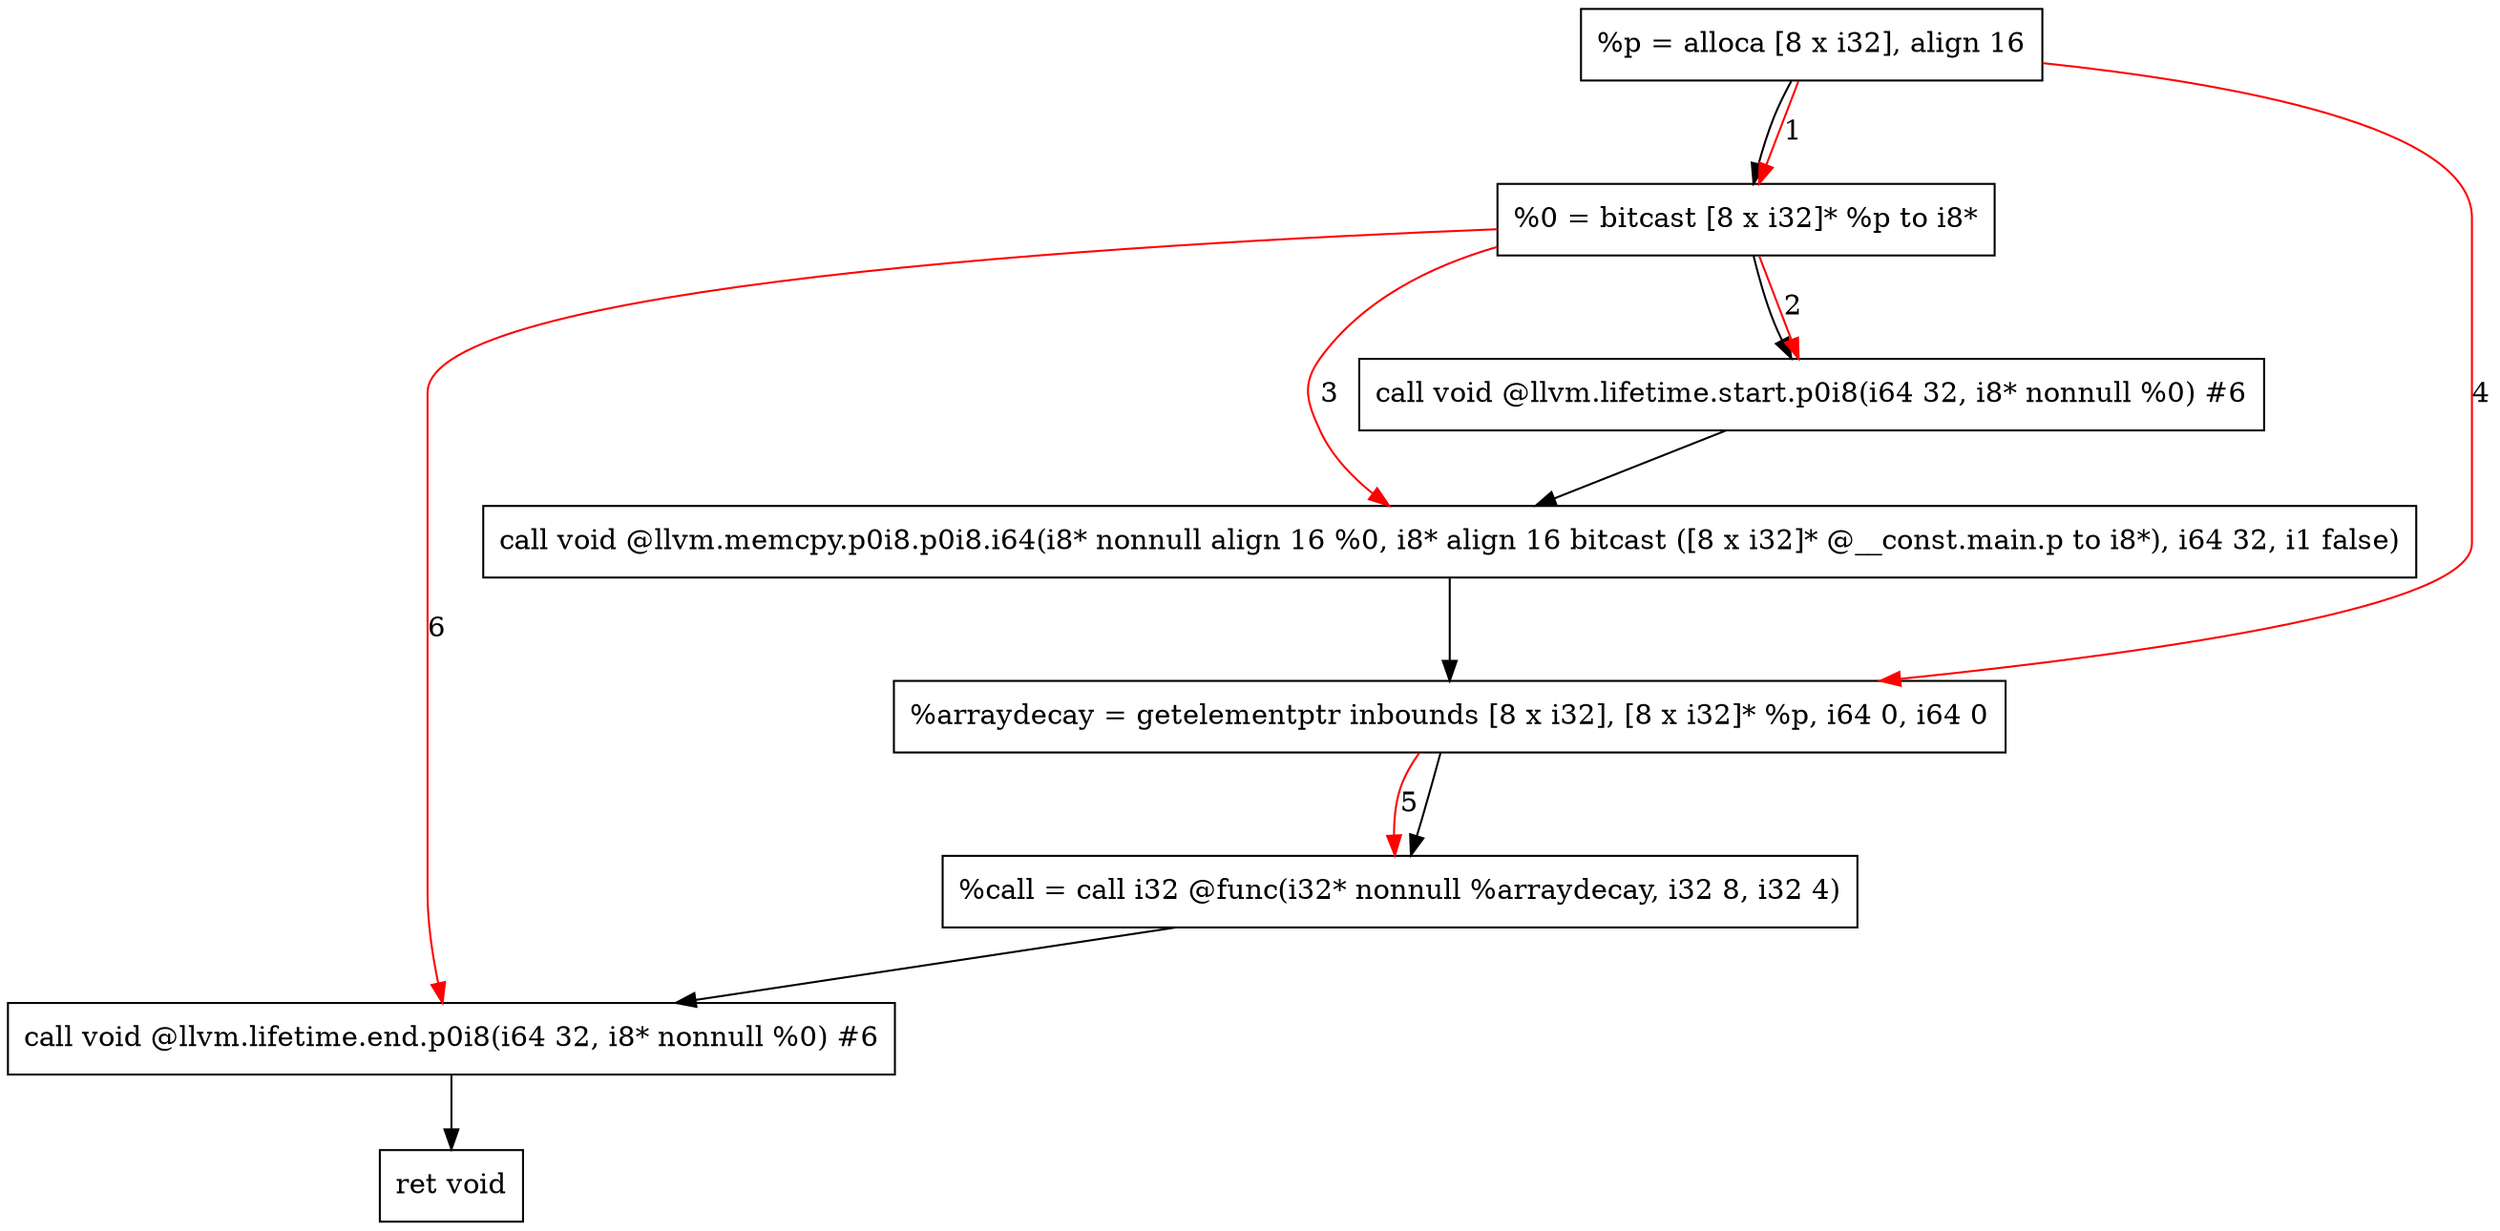 digraph "CDFG for'main' function" {
	Node0x55568afc2168[shape=record, label="  %p = alloca [8 x i32], align 16"]
	Node0x55568afc1fe8[shape=record, label="  %0 = bitcast [8 x i32]* %p to i8*"]
	Node0x55568afd9958[shape=record, label="  call void @llvm.lifetime.start.p0i8(i64 32, i8* nonnull %0) #6"]
	Node0x55568afd9d58[shape=record, label="  call void @llvm.memcpy.p0i8.p0i8.i64(i8* nonnull align 16 %0, i8* align 16 bitcast ([8 x i32]* @__const.main.p to i8*), i64 32, i1 false)"]
	Node0x55568afd9e48[shape=record, label="  %arraydecay = getelementptr inbounds [8 x i32], [8 x i32]* %p, i64 0, i64 0"]
	Node0x55568afd9f90[shape=record, label="  %call = call i32 @func(i32* nonnull %arraydecay, i32 8, i32 4)"]
	Node0x55568afda0e8[shape=record, label="  call void @llvm.lifetime.end.p0i8(i64 32, i8* nonnull %0) #6"]
	Node0x55568afda190[shape=record, label="  ret void"]
	Node0x55568afc2168 -> Node0x55568afc1fe8
	Node0x55568afc1fe8 -> Node0x55568afd9958
	Node0x55568afd9958 -> Node0x55568afd9d58
	Node0x55568afd9d58 -> Node0x55568afd9e48
	Node0x55568afd9e48 -> Node0x55568afd9f90
	Node0x55568afd9f90 -> Node0x55568afda0e8
	Node0x55568afda0e8 -> Node0x55568afda190
edge [color=red]
	Node0x55568afc2168 -> Node0x55568afc1fe8[label="1"]
	Node0x55568afc1fe8 -> Node0x55568afd9958[label="2"]
	Node0x55568afc1fe8 -> Node0x55568afd9d58[label="3"]
	Node0x55568afc2168 -> Node0x55568afd9e48[label="4"]
	Node0x55568afd9e48 -> Node0x55568afd9f90[label="5"]
	Node0x55568afc1fe8 -> Node0x55568afda0e8[label="6"]
}
